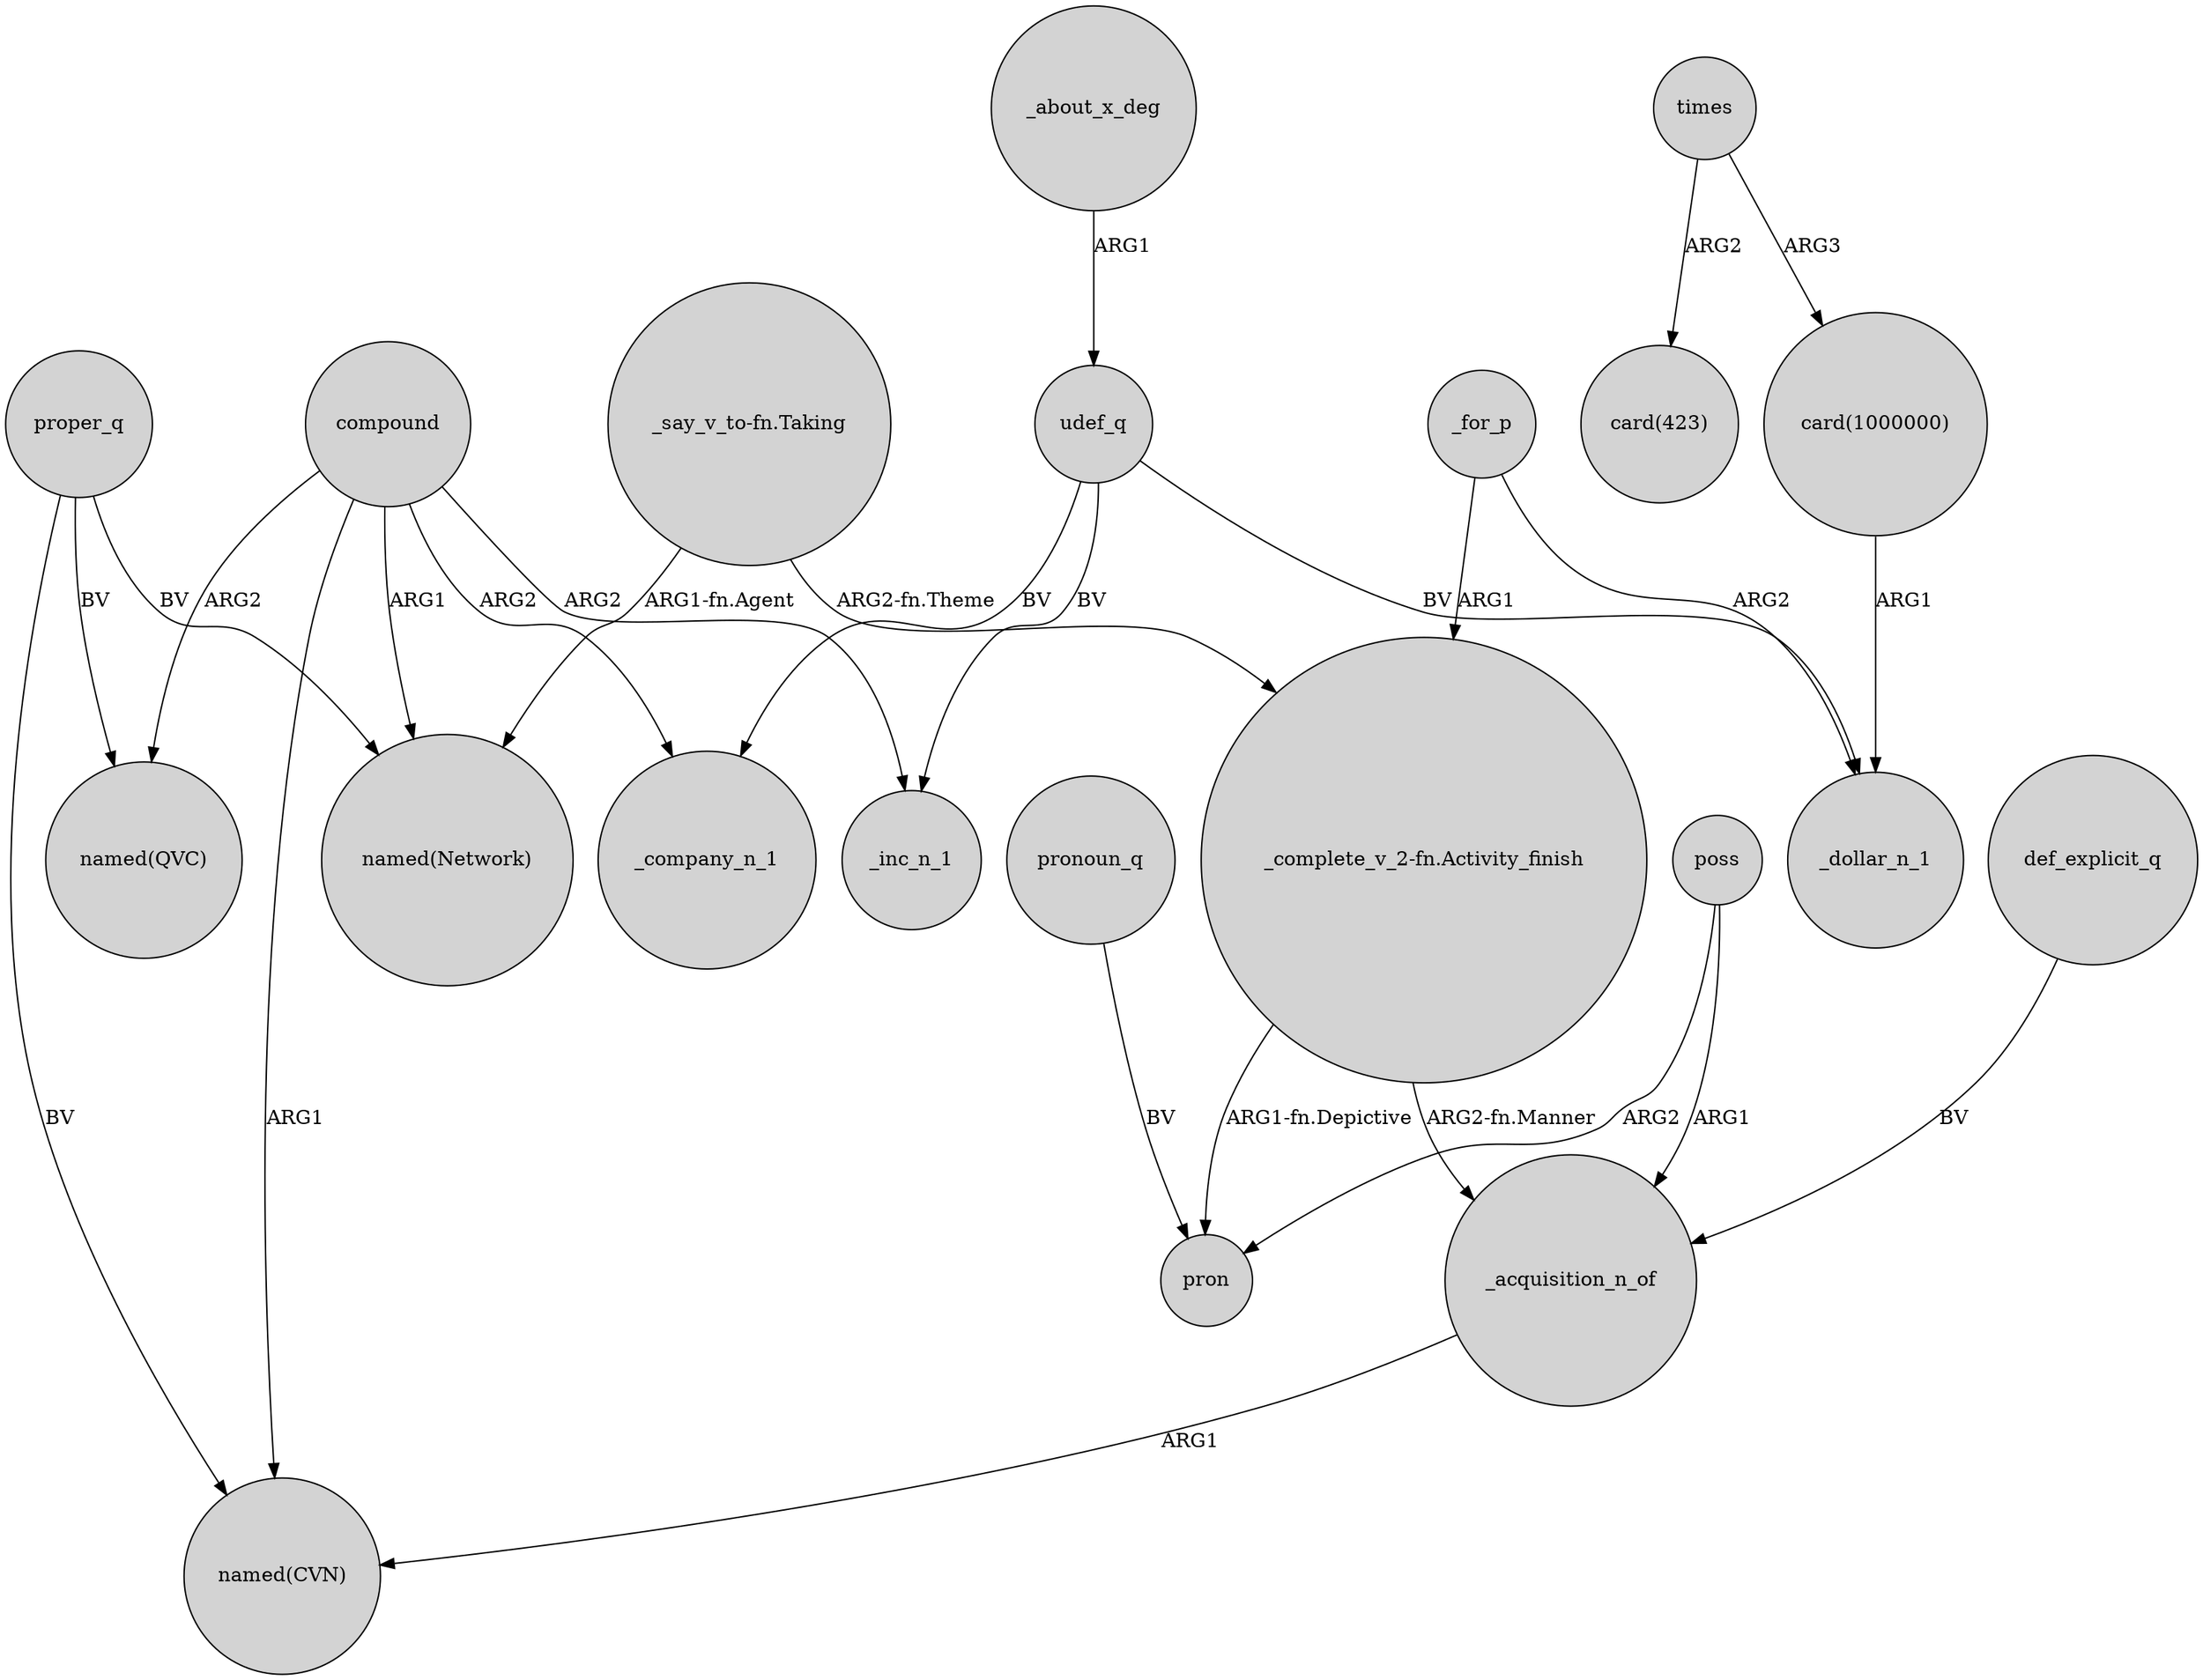 digraph {
	node [shape=circle style=filled]
	"_say_v_to-fn.Taking" -> "named(Network)" [label="ARG1-fn.Agent"]
	_for_p -> "_complete_v_2-fn.Activity_finish" [label=ARG1]
	compound -> _company_n_1 [label=ARG2]
	udef_q -> _company_n_1 [label=BV]
	"_complete_v_2-fn.Activity_finish" -> pron [label="ARG1-fn.Depictive"]
	compound -> "named(CVN)" [label=ARG1]
	times -> "card(1000000)" [label=ARG3]
	"_complete_v_2-fn.Activity_finish" -> _acquisition_n_of [label="ARG2-fn.Manner"]
	compound -> "named(Network)" [label=ARG1]
	proper_q -> "named(Network)" [label=BV]
	def_explicit_q -> _acquisition_n_of [label=BV]
	proper_q -> "named(QVC)" [label=BV]
	_about_x_deg -> udef_q [label=ARG1]
	times -> "card(423)" [label=ARG2]
	_acquisition_n_of -> "named(CVN)" [label=ARG1]
	pronoun_q -> pron [label=BV]
	udef_q -> _inc_n_1 [label=BV]
	poss -> pron [label=ARG2]
	"_say_v_to-fn.Taking" -> "_complete_v_2-fn.Activity_finish" [label="ARG2-fn.Theme"]
	compound -> _inc_n_1 [label=ARG2]
	compound -> "named(QVC)" [label=ARG2]
	_for_p -> _dollar_n_1 [label=ARG2]
	udef_q -> _dollar_n_1 [label=BV]
	"card(1000000)" -> _dollar_n_1 [label=ARG1]
	proper_q -> "named(CVN)" [label=BV]
	poss -> _acquisition_n_of [label=ARG1]
}
